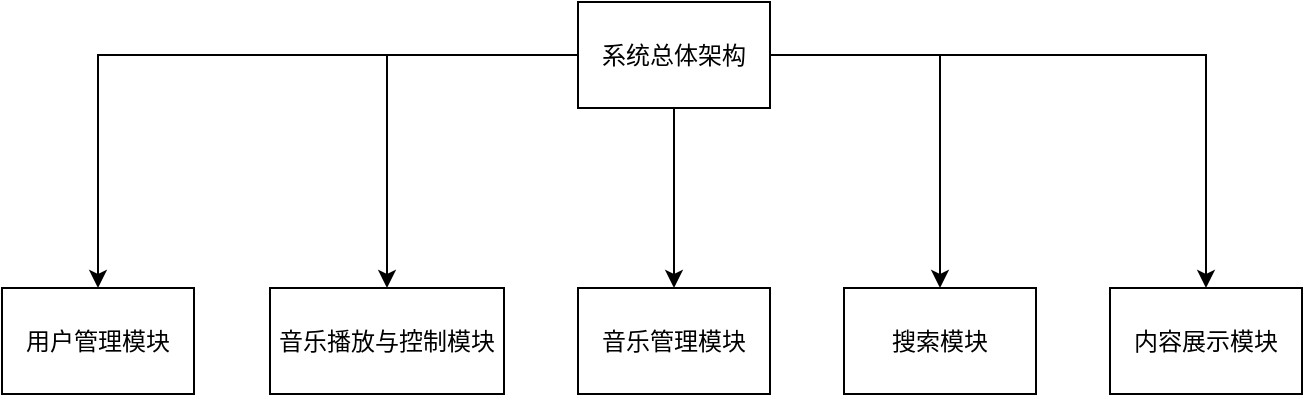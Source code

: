 <mxfile version="24.8.4">
  <diagram name="第 1 页" id="NON8Rd3GJQy8wurd_1fi">
    <mxGraphModel dx="794" dy="472" grid="0" gridSize="10" guides="1" tooltips="1" connect="1" arrows="1" fold="1" page="1" pageScale="1" pageWidth="827" pageHeight="1169" math="0" shadow="0">
      <root>
        <mxCell id="0" />
        <mxCell id="1" parent="0" />
        <mxCell id="JlHSlP3Qjkk1ZIU8IoEL-8" style="edgeStyle=orthogonalEdgeStyle;rounded=0;orthogonalLoop=1;jettySize=auto;html=1;" parent="1" source="JlHSlP3Qjkk1ZIU8IoEL-1" target="JlHSlP3Qjkk1ZIU8IoEL-2" edge="1">
          <mxGeometry relative="1" as="geometry" />
        </mxCell>
        <mxCell id="JlHSlP3Qjkk1ZIU8IoEL-9" style="edgeStyle=orthogonalEdgeStyle;rounded=0;orthogonalLoop=1;jettySize=auto;html=1;entryX=0.5;entryY=0;entryDx=0;entryDy=0;" parent="1" source="JlHSlP3Qjkk1ZIU8IoEL-1" target="JlHSlP3Qjkk1ZIU8IoEL-3" edge="1">
          <mxGeometry relative="1" as="geometry" />
        </mxCell>
        <mxCell id="JlHSlP3Qjkk1ZIU8IoEL-10" style="edgeStyle=orthogonalEdgeStyle;rounded=0;orthogonalLoop=1;jettySize=auto;html=1;" parent="1" source="JlHSlP3Qjkk1ZIU8IoEL-1" target="JlHSlP3Qjkk1ZIU8IoEL-5" edge="1">
          <mxGeometry relative="1" as="geometry" />
        </mxCell>
        <mxCell id="JlHSlP3Qjkk1ZIU8IoEL-11" style="edgeStyle=orthogonalEdgeStyle;rounded=0;orthogonalLoop=1;jettySize=auto;html=1;" parent="1" source="JlHSlP3Qjkk1ZIU8IoEL-1" target="JlHSlP3Qjkk1ZIU8IoEL-6" edge="1">
          <mxGeometry relative="1" as="geometry" />
        </mxCell>
        <mxCell id="JlHSlP3Qjkk1ZIU8IoEL-12" style="edgeStyle=orthogonalEdgeStyle;rounded=0;orthogonalLoop=1;jettySize=auto;html=1;" parent="1" source="JlHSlP3Qjkk1ZIU8IoEL-1" target="JlHSlP3Qjkk1ZIU8IoEL-4" edge="1">
          <mxGeometry relative="1" as="geometry" />
        </mxCell>
        <mxCell id="JlHSlP3Qjkk1ZIU8IoEL-1" value="系统总体架构" style="rounded=0;whiteSpace=wrap;html=1;" parent="1" vertex="1">
          <mxGeometry x="322" y="343" width="96" height="53" as="geometry" />
        </mxCell>
        <mxCell id="JlHSlP3Qjkk1ZIU8IoEL-2" value="用户管理模块" style="rounded=0;whiteSpace=wrap;html=1;" parent="1" vertex="1">
          <mxGeometry x="34" y="486" width="96" height="53" as="geometry" />
        </mxCell>
        <mxCell id="JlHSlP3Qjkk1ZIU8IoEL-3" value="音乐播放与控制模块" style="rounded=0;whiteSpace=wrap;html=1;" parent="1" vertex="1">
          <mxGeometry x="168" y="486" width="117" height="53" as="geometry" />
        </mxCell>
        <mxCell id="JlHSlP3Qjkk1ZIU8IoEL-4" value="内容展示模块" style="rounded=0;whiteSpace=wrap;html=1;" parent="1" vertex="1">
          <mxGeometry x="588" y="486" width="96" height="53" as="geometry" />
        </mxCell>
        <mxCell id="JlHSlP3Qjkk1ZIU8IoEL-5" value="音乐管理模块" style="rounded=0;whiteSpace=wrap;html=1;" parent="1" vertex="1">
          <mxGeometry x="322" y="486" width="96" height="53" as="geometry" />
        </mxCell>
        <mxCell id="JlHSlP3Qjkk1ZIU8IoEL-6" value="搜索模块" style="rounded=0;whiteSpace=wrap;html=1;" parent="1" vertex="1">
          <mxGeometry x="455" y="486" width="96" height="53" as="geometry" />
        </mxCell>
      </root>
    </mxGraphModel>
  </diagram>
</mxfile>
